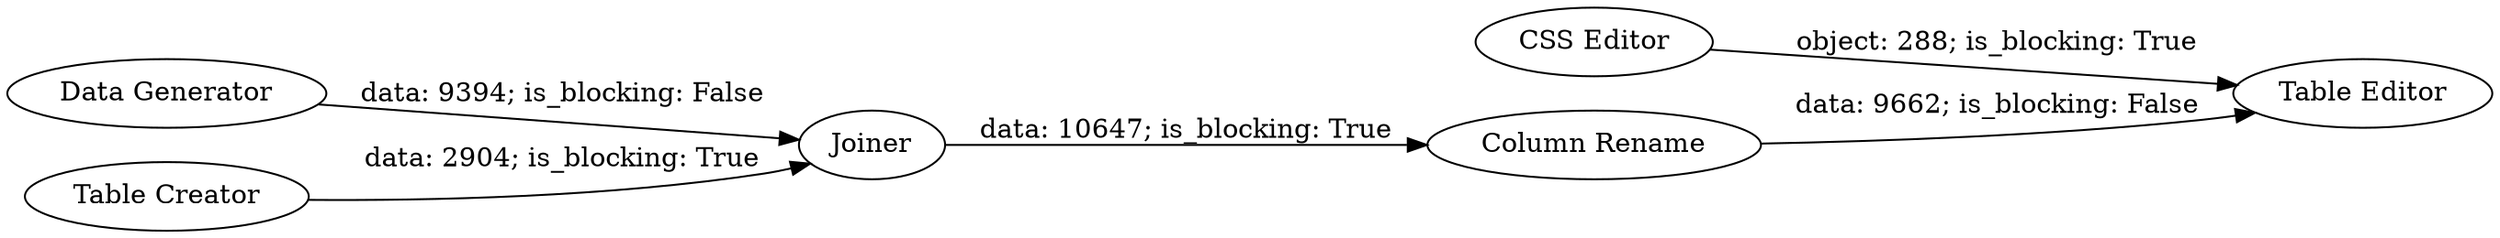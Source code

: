 digraph {
	"-8569646004846126337_7" [label=Joiner]
	"-8569646004846126337_3" [label="Data Generator"]
	"-3392357580596074323_2" [label="Table Editor"]
	"-3392357580596074323_4" [label="Column Rename"]
	"-8569646004846126337_6" [label="Table Creator"]
	"-3392357580596074323_1" [label="CSS Editor"]
	"-8569646004846126337_7" -> "-3392357580596074323_4" [label="data: 10647; is_blocking: True"]
	"-3392357580596074323_1" -> "-3392357580596074323_2" [label="object: 288; is_blocking: True"]
	"-8569646004846126337_3" -> "-8569646004846126337_7" [label="data: 9394; is_blocking: False"]
	"-8569646004846126337_6" -> "-8569646004846126337_7" [label="data: 2904; is_blocking: True"]
	"-3392357580596074323_4" -> "-3392357580596074323_2" [label="data: 9662; is_blocking: False"]
	rankdir=LR
}
